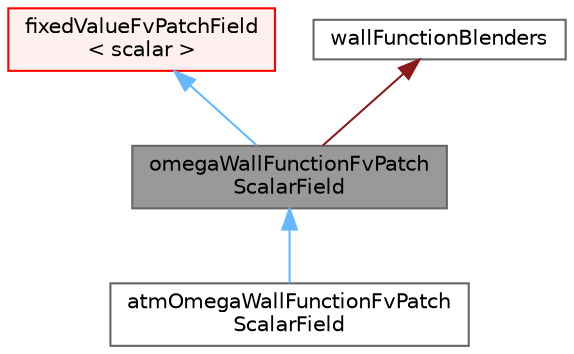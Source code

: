 digraph "omegaWallFunctionFvPatchScalarField"
{
 // LATEX_PDF_SIZE
  bgcolor="transparent";
  edge [fontname=Helvetica,fontsize=10,labelfontname=Helvetica,labelfontsize=10];
  node [fontname=Helvetica,fontsize=10,shape=box,height=0.2,width=0.4];
  Node1 [id="Node000001",label="omegaWallFunctionFvPatch\lScalarField",height=0.2,width=0.4,color="gray40", fillcolor="grey60", style="filled", fontcolor="black",tooltip="This boundary condition provides a wall function for the specific dissipation rate (i...."];
  Node2 -> Node1 [id="edge1_Node000001_Node000002",dir="back",color="steelblue1",style="solid",tooltip=" "];
  Node2 [id="Node000002",label="fixedValueFvPatchField\l\< scalar \>",height=0.2,width=0.4,color="red", fillcolor="#FFF0F0", style="filled",URL="$classFoam_1_1fixedValueFvPatchField.html",tooltip=" "];
  Node14 -> Node1 [id="edge2_Node000001_Node000014",dir="back",color="firebrick4",style="solid",tooltip=" "];
  Node14 [id="Node000014",label="wallFunctionBlenders",height=0.2,width=0.4,color="gray40", fillcolor="white", style="filled",URL="$classFoam_1_1wallFunctionBlenders.html",tooltip="The class wallFunctionBlenders is a base class that hosts common entries for various derived wall-fun..."];
  Node1 -> Node15 [id="edge3_Node000001_Node000015",dir="back",color="steelblue1",style="solid",tooltip=" "];
  Node15 [id="Node000015",label="atmOmegaWallFunctionFvPatch\lScalarField",height=0.2,width=0.4,color="gray40", fillcolor="white", style="filled",URL="$classFoam_1_1atmOmegaWallFunctionFvPatchScalarField.html",tooltip="This boundary condition provides a wall constraint on the specific dissipation rate (i...."];
}
